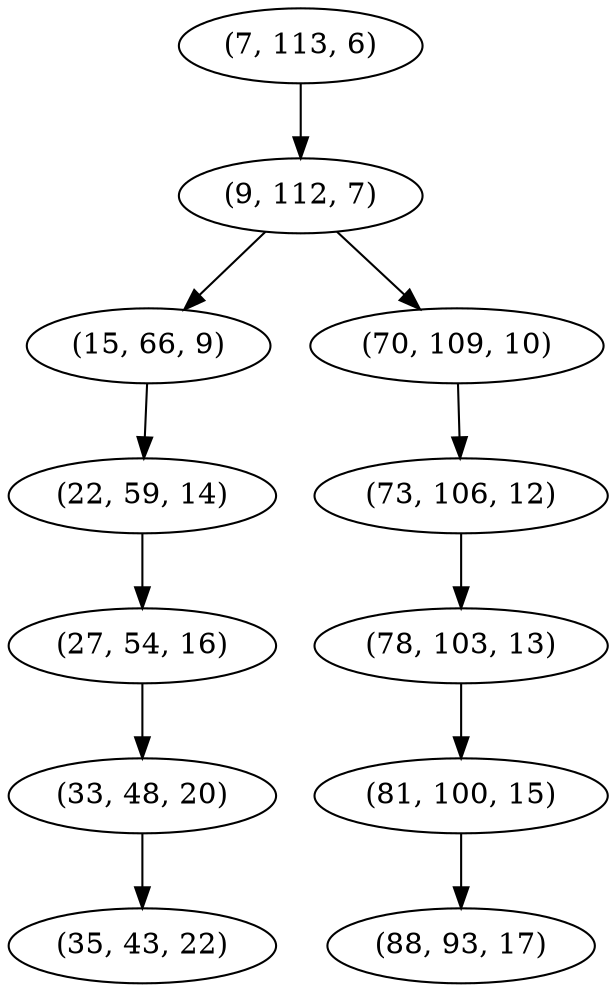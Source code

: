 digraph tree {
    "(7, 113, 6)";
    "(9, 112, 7)";
    "(15, 66, 9)";
    "(22, 59, 14)";
    "(27, 54, 16)";
    "(33, 48, 20)";
    "(35, 43, 22)";
    "(70, 109, 10)";
    "(73, 106, 12)";
    "(78, 103, 13)";
    "(81, 100, 15)";
    "(88, 93, 17)";
    "(7, 113, 6)" -> "(9, 112, 7)";
    "(9, 112, 7)" -> "(15, 66, 9)";
    "(9, 112, 7)" -> "(70, 109, 10)";
    "(15, 66, 9)" -> "(22, 59, 14)";
    "(22, 59, 14)" -> "(27, 54, 16)";
    "(27, 54, 16)" -> "(33, 48, 20)";
    "(33, 48, 20)" -> "(35, 43, 22)";
    "(70, 109, 10)" -> "(73, 106, 12)";
    "(73, 106, 12)" -> "(78, 103, 13)";
    "(78, 103, 13)" -> "(81, 100, 15)";
    "(81, 100, 15)" -> "(88, 93, 17)";
}
